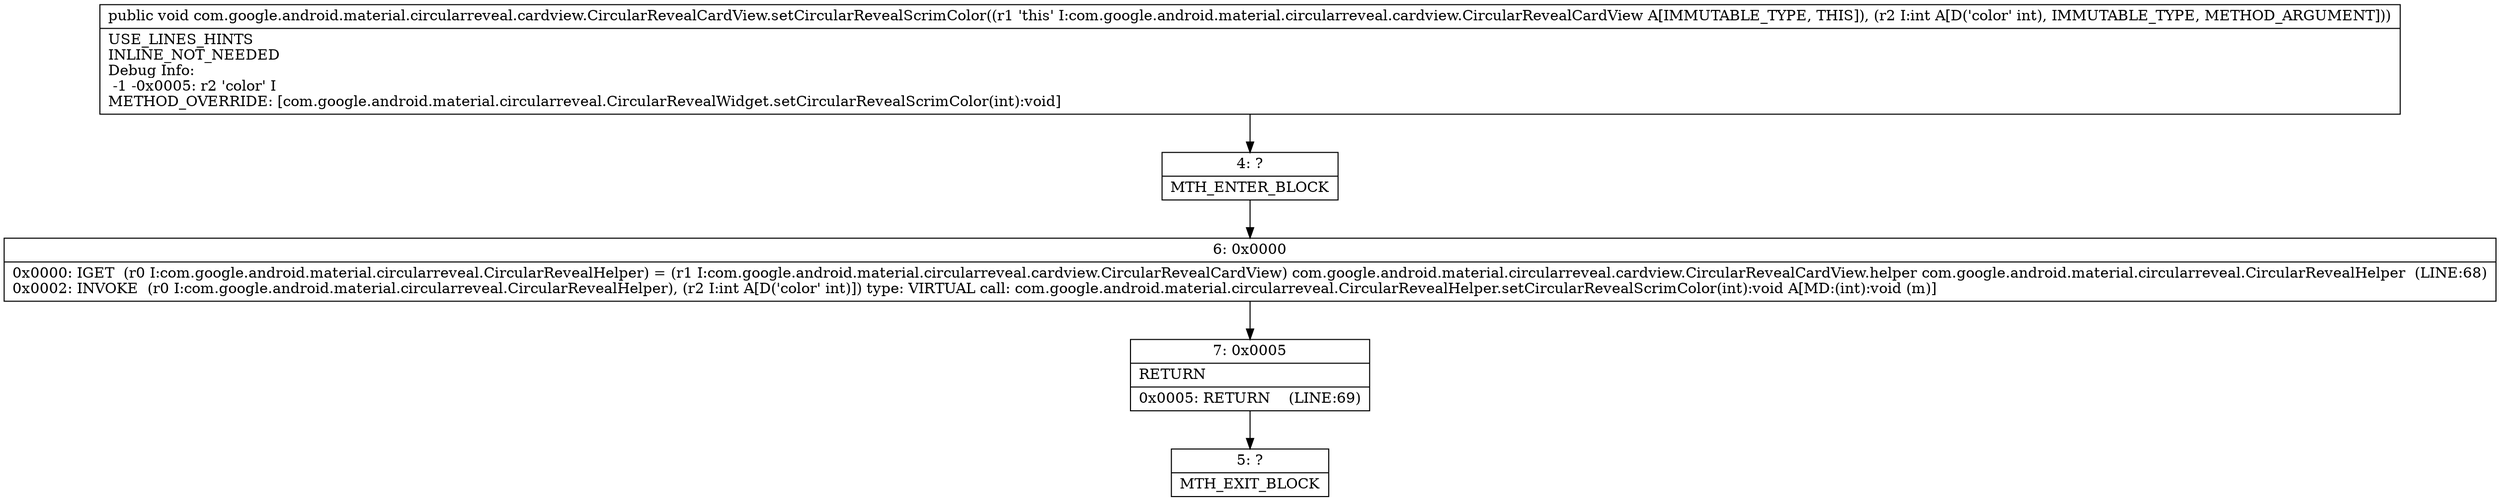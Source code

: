 digraph "CFG forcom.google.android.material.circularreveal.cardview.CircularRevealCardView.setCircularRevealScrimColor(I)V" {
Node_4 [shape=record,label="{4\:\ ?|MTH_ENTER_BLOCK\l}"];
Node_6 [shape=record,label="{6\:\ 0x0000|0x0000: IGET  (r0 I:com.google.android.material.circularreveal.CircularRevealHelper) = (r1 I:com.google.android.material.circularreveal.cardview.CircularRevealCardView) com.google.android.material.circularreveal.cardview.CircularRevealCardView.helper com.google.android.material.circularreveal.CircularRevealHelper  (LINE:68)\l0x0002: INVOKE  (r0 I:com.google.android.material.circularreveal.CircularRevealHelper), (r2 I:int A[D('color' int)]) type: VIRTUAL call: com.google.android.material.circularreveal.CircularRevealHelper.setCircularRevealScrimColor(int):void A[MD:(int):void (m)]\l}"];
Node_7 [shape=record,label="{7\:\ 0x0005|RETURN\l|0x0005: RETURN    (LINE:69)\l}"];
Node_5 [shape=record,label="{5\:\ ?|MTH_EXIT_BLOCK\l}"];
MethodNode[shape=record,label="{public void com.google.android.material.circularreveal.cardview.CircularRevealCardView.setCircularRevealScrimColor((r1 'this' I:com.google.android.material.circularreveal.cardview.CircularRevealCardView A[IMMUTABLE_TYPE, THIS]), (r2 I:int A[D('color' int), IMMUTABLE_TYPE, METHOD_ARGUMENT]))  | USE_LINES_HINTS\lINLINE_NOT_NEEDED\lDebug Info:\l  \-1 \-0x0005: r2 'color' I\lMETHOD_OVERRIDE: [com.google.android.material.circularreveal.CircularRevealWidget.setCircularRevealScrimColor(int):void]\l}"];
MethodNode -> Node_4;Node_4 -> Node_6;
Node_6 -> Node_7;
Node_7 -> Node_5;
}

